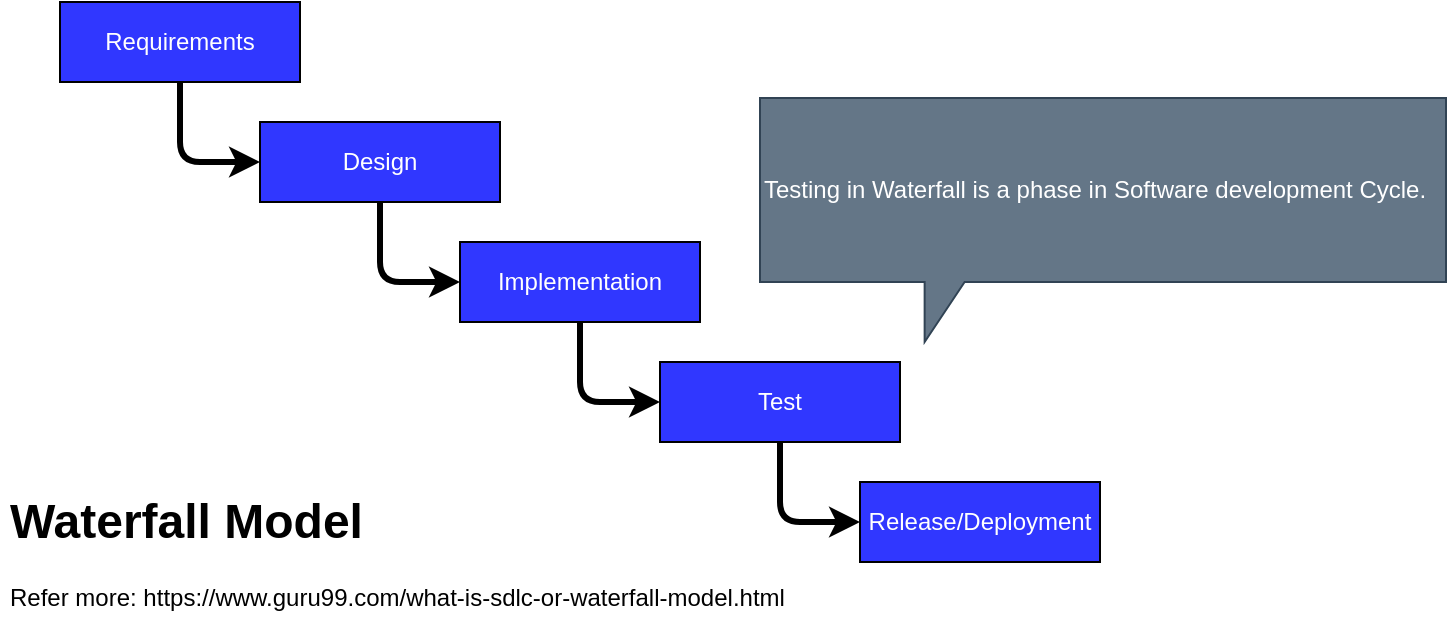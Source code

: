 <mxfile>
    <diagram id="PrJQCaTu_yAzedFQ9jLN" name="Page-1">
        <mxGraphModel dx="865" dy="446" grid="0" gridSize="10" guides="1" tooltips="1" connect="1" arrows="1" fold="1" page="0" pageScale="1" pageWidth="850" pageHeight="1100" background="#ffffff" math="0" shadow="0">
            <root>
                <mxCell id="0"/>
                <mxCell id="1" parent="0"/>
                <mxCell id="9" value="Requirements" style="rounded=0;whiteSpace=wrap;html=1;fillColor=#3037FF;fontColor=#FFFFFF;" parent="1" vertex="1">
                    <mxGeometry x="40" y="40" width="120" height="40" as="geometry"/>
                </mxCell>
                <mxCell id="10" value="Design" style="rounded=0;whiteSpace=wrap;html=1;fillColor=#3037FF;fontColor=#FFFFFF;" parent="1" vertex="1">
                    <mxGeometry x="140" y="100" width="120" height="40" as="geometry"/>
                </mxCell>
                <mxCell id="11" value="Implementation" style="rounded=0;whiteSpace=wrap;html=1;fillColor=#3037FF;fontColor=#FFFFFF;" parent="1" vertex="1">
                    <mxGeometry x="240" y="160" width="120" height="40" as="geometry"/>
                </mxCell>
                <mxCell id="13" value="" style="endArrow=classic;html=1;exitX=0.5;exitY=1;exitDx=0;exitDy=0;entryX=0;entryY=0.5;entryDx=0;entryDy=0;strokeWidth=3;" parent="1" source="9" target="10" edge="1">
                    <mxGeometry width="50" height="50" relative="1" as="geometry">
                        <mxPoint x="350" y="230" as="sourcePoint"/>
                        <mxPoint x="400" y="180" as="targetPoint"/>
                        <Array as="points">
                            <mxPoint x="100" y="120"/>
                        </Array>
                    </mxGeometry>
                </mxCell>
                <mxCell id="14" value="" style="endArrow=classic;html=1;exitX=0.5;exitY=1;exitDx=0;exitDy=0;entryX=0;entryY=0.5;entryDx=0;entryDy=0;strokeWidth=3;" parent="1" source="10" target="11" edge="1">
                    <mxGeometry width="50" height="50" relative="1" as="geometry">
                        <mxPoint x="110" y="90.0" as="sourcePoint"/>
                        <mxPoint x="150" y="130" as="targetPoint"/>
                        <Array as="points">
                            <mxPoint x="200" y="180"/>
                        </Array>
                    </mxGeometry>
                </mxCell>
                <mxCell id="15" value="Test" style="rounded=0;whiteSpace=wrap;html=1;fillColor=#3037FF;fontColor=#FFFFFF;" parent="1" vertex="1">
                    <mxGeometry x="340" y="220" width="120" height="40" as="geometry"/>
                </mxCell>
                <mxCell id="16" value="" style="endArrow=classic;html=1;exitX=0.5;exitY=1;exitDx=0;exitDy=0;entryX=0;entryY=0.5;entryDx=0;entryDy=0;strokeWidth=3;" parent="1" source="11" target="15" edge="1">
                    <mxGeometry width="50" height="50" relative="1" as="geometry">
                        <mxPoint x="210" y="150" as="sourcePoint"/>
                        <mxPoint x="250" y="190" as="targetPoint"/>
                        <Array as="points">
                            <mxPoint x="300" y="240"/>
                        </Array>
                    </mxGeometry>
                </mxCell>
                <mxCell id="17" value="&lt;h1&gt;Waterfall Model&lt;/h1&gt;&lt;p&gt;Refer more:&amp;nbsp;https://www.guru99.com/what-is-sdlc-or-waterfall-model.html&lt;/p&gt;" style="text;html=1;strokeColor=none;fillColor=none;spacing=5;spacingTop=-20;whiteSpace=wrap;overflow=hidden;rounded=0;" parent="1" vertex="1">
                    <mxGeometry x="10" y="280" width="440" height="70" as="geometry"/>
                </mxCell>
                <mxCell id="18" value="Release/Deployment" style="rounded=0;whiteSpace=wrap;html=1;fillColor=#3037FF;fontColor=#FFFFFF;" parent="1" vertex="1">
                    <mxGeometry x="440" y="280" width="120" height="40" as="geometry"/>
                </mxCell>
                <mxCell id="19" value="" style="endArrow=classic;html=1;exitX=0.5;exitY=1;exitDx=0;exitDy=0;entryX=0;entryY=0.5;entryDx=0;entryDy=0;strokeWidth=3;" parent="1" edge="1">
                    <mxGeometry width="50" height="50" relative="1" as="geometry">
                        <mxPoint x="400.0" y="260.0" as="sourcePoint"/>
                        <mxPoint x="440.0" y="300.0" as="targetPoint"/>
                        <Array as="points">
                            <mxPoint x="400" y="300"/>
                        </Array>
                    </mxGeometry>
                </mxCell>
                <mxCell id="20" value="Testing in Waterfall is a phase in Software development Cycle." style="shape=callout;whiteSpace=wrap;html=1;perimeter=calloutPerimeter;fillColor=#647687;fontColor=#ffffff;strokeColor=#314354;base=20;size=30;position=0.24;position2=0.24;align=left;" parent="1" vertex="1">
                    <mxGeometry x="390" y="88" width="343" height="122" as="geometry"/>
                </mxCell>
            </root>
        </mxGraphModel>
    </diagram>
</mxfile>